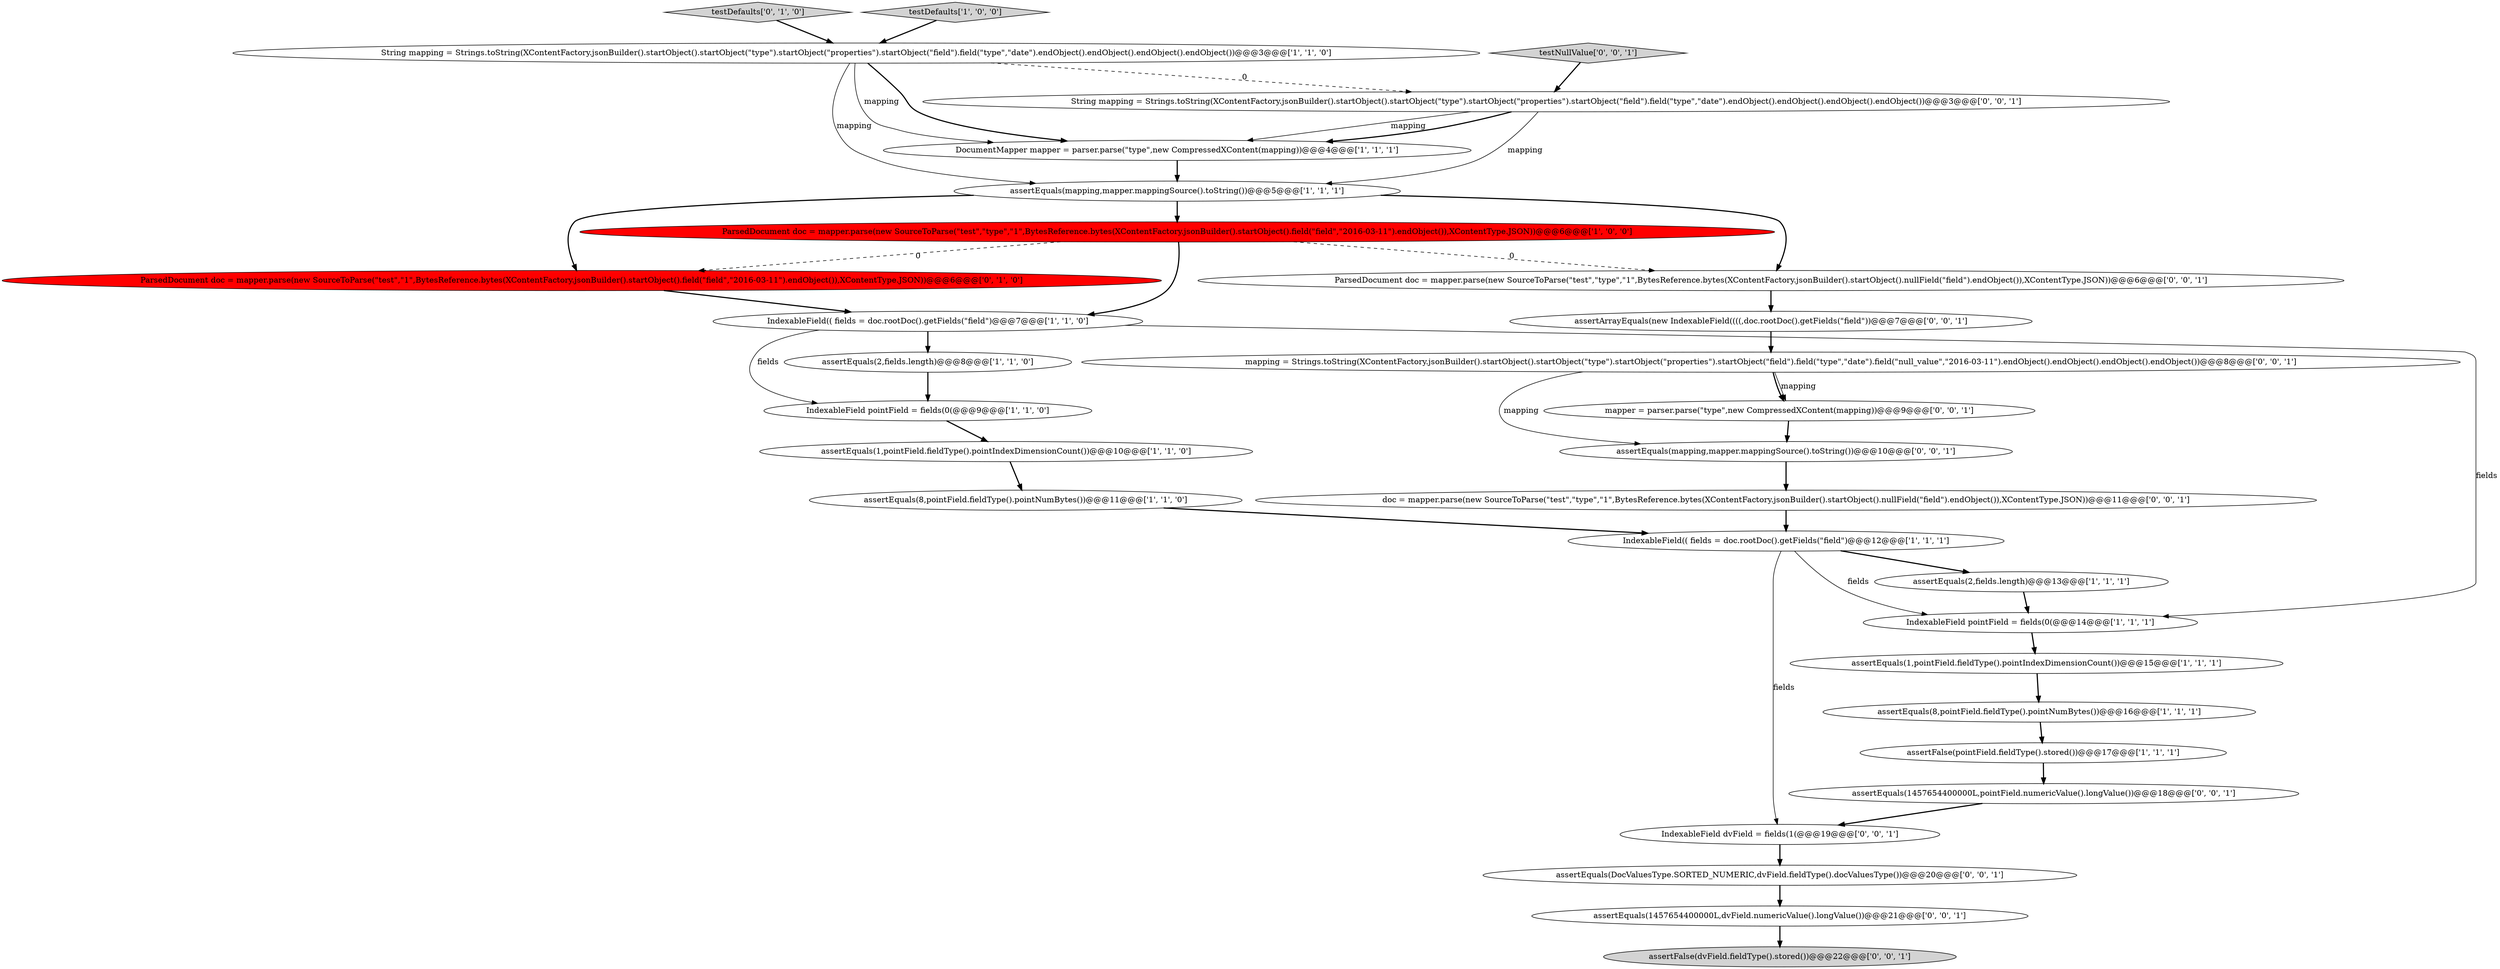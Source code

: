 digraph {
4 [style = filled, label = "IndexableField(( fields = doc.rootDoc().getFields(\"field\")@@@12@@@['1', '1', '1']", fillcolor = white, shape = ellipse image = "AAA0AAABBB1BBB"];
15 [style = filled, label = "IndexableField pointField = fields(0(@@@9@@@['1', '1', '0']", fillcolor = white, shape = ellipse image = "AAA0AAABBB1BBB"];
17 [style = filled, label = "testDefaults['0', '1', '0']", fillcolor = lightgray, shape = diamond image = "AAA0AAABBB2BBB"];
2 [style = filled, label = "assertEquals(1,pointField.fieldType().pointIndexDimensionCount())@@@10@@@['1', '1', '0']", fillcolor = white, shape = ellipse image = "AAA0AAABBB1BBB"];
6 [style = filled, label = "assertEquals(2,fields.length)@@@13@@@['1', '1', '1']", fillcolor = white, shape = ellipse image = "AAA0AAABBB1BBB"];
23 [style = filled, label = "assertEquals(mapping,mapper.mappingSource().toString())@@@10@@@['0', '0', '1']", fillcolor = white, shape = ellipse image = "AAA0AAABBB3BBB"];
1 [style = filled, label = "assertEquals(8,pointField.fieldType().pointNumBytes())@@@16@@@['1', '1', '1']", fillcolor = white, shape = ellipse image = "AAA0AAABBB1BBB"];
0 [style = filled, label = "String mapping = Strings.toString(XContentFactory.jsonBuilder().startObject().startObject(\"type\").startObject(\"properties\").startObject(\"field\").field(\"type\",\"date\").endObject().endObject().endObject().endObject())@@@3@@@['1', '1', '0']", fillcolor = white, shape = ellipse image = "AAA0AAABBB1BBB"];
3 [style = filled, label = "assertEquals(mapping,mapper.mappingSource().toString())@@@5@@@['1', '1', '1']", fillcolor = white, shape = ellipse image = "AAA0AAABBB1BBB"];
20 [style = filled, label = "assertEquals(1457654400000L,pointField.numericValue().longValue())@@@18@@@['0', '0', '1']", fillcolor = white, shape = ellipse image = "AAA0AAABBB3BBB"];
12 [style = filled, label = "DocumentMapper mapper = parser.parse(\"type\",new CompressedXContent(mapping))@@@4@@@['1', '1', '1']", fillcolor = white, shape = ellipse image = "AAA0AAABBB1BBB"];
29 [style = filled, label = "assertFalse(dvField.fieldType().stored())@@@22@@@['0', '0', '1']", fillcolor = lightgray, shape = ellipse image = "AAA0AAABBB3BBB"];
9 [style = filled, label = "testDefaults['1', '0', '0']", fillcolor = lightgray, shape = diamond image = "AAA0AAABBB1BBB"];
27 [style = filled, label = "testNullValue['0', '0', '1']", fillcolor = lightgray, shape = diamond image = "AAA0AAABBB3BBB"];
16 [style = filled, label = "ParsedDocument doc = mapper.parse(new SourceToParse(\"test\",\"1\",BytesReference.bytes(XContentFactory.jsonBuilder().startObject().field(\"field\",\"2016-03-11\").endObject()),XContentType.JSON))@@@6@@@['0', '1', '0']", fillcolor = red, shape = ellipse image = "AAA1AAABBB2BBB"];
11 [style = filled, label = "assertEquals(8,pointField.fieldType().pointNumBytes())@@@11@@@['1', '1', '0']", fillcolor = white, shape = ellipse image = "AAA0AAABBB1BBB"];
13 [style = filled, label = "IndexableField(( fields = doc.rootDoc().getFields(\"field\")@@@7@@@['1', '1', '0']", fillcolor = white, shape = ellipse image = "AAA0AAABBB1BBB"];
18 [style = filled, label = "assertArrayEquals(new IndexableField((((,doc.rootDoc().getFields(\"field\"))@@@7@@@['0', '0', '1']", fillcolor = white, shape = ellipse image = "AAA0AAABBB3BBB"];
22 [style = filled, label = "doc = mapper.parse(new SourceToParse(\"test\",\"type\",\"1\",BytesReference.bytes(XContentFactory.jsonBuilder().startObject().nullField(\"field\").endObject()),XContentType.JSON))@@@11@@@['0', '0', '1']", fillcolor = white, shape = ellipse image = "AAA0AAABBB3BBB"];
24 [style = filled, label = "assertEquals(DocValuesType.SORTED_NUMERIC,dvField.fieldType().docValuesType())@@@20@@@['0', '0', '1']", fillcolor = white, shape = ellipse image = "AAA0AAABBB3BBB"];
8 [style = filled, label = "assertEquals(2,fields.length)@@@8@@@['1', '1', '0']", fillcolor = white, shape = ellipse image = "AAA0AAABBB1BBB"];
21 [style = filled, label = "String mapping = Strings.toString(XContentFactory.jsonBuilder().startObject().startObject(\"type\").startObject(\"properties\").startObject(\"field\").field(\"type\",\"date\").endObject().endObject().endObject().endObject())@@@3@@@['0', '0', '1']", fillcolor = white, shape = ellipse image = "AAA0AAABBB3BBB"];
14 [style = filled, label = "ParsedDocument doc = mapper.parse(new SourceToParse(\"test\",\"type\",\"1\",BytesReference.bytes(XContentFactory.jsonBuilder().startObject().field(\"field\",\"2016-03-11\").endObject()),XContentType.JSON))@@@6@@@['1', '0', '0']", fillcolor = red, shape = ellipse image = "AAA1AAABBB1BBB"];
26 [style = filled, label = "IndexableField dvField = fields(1(@@@19@@@['0', '0', '1']", fillcolor = white, shape = ellipse image = "AAA0AAABBB3BBB"];
10 [style = filled, label = "assertEquals(1,pointField.fieldType().pointIndexDimensionCount())@@@15@@@['1', '1', '1']", fillcolor = white, shape = ellipse image = "AAA0AAABBB1BBB"];
28 [style = filled, label = "assertEquals(1457654400000L,dvField.numericValue().longValue())@@@21@@@['0', '0', '1']", fillcolor = white, shape = ellipse image = "AAA0AAABBB3BBB"];
19 [style = filled, label = "mapping = Strings.toString(XContentFactory.jsonBuilder().startObject().startObject(\"type\").startObject(\"properties\").startObject(\"field\").field(\"type\",\"date\").field(\"null_value\",\"2016-03-11\").endObject().endObject().endObject().endObject())@@@8@@@['0', '0', '1']", fillcolor = white, shape = ellipse image = "AAA0AAABBB3BBB"];
5 [style = filled, label = "assertFalse(pointField.fieldType().stored())@@@17@@@['1', '1', '1']", fillcolor = white, shape = ellipse image = "AAA0AAABBB1BBB"];
30 [style = filled, label = "ParsedDocument doc = mapper.parse(new SourceToParse(\"test\",\"type\",\"1\",BytesReference.bytes(XContentFactory.jsonBuilder().startObject().nullField(\"field\").endObject()),XContentType.JSON))@@@6@@@['0', '0', '1']", fillcolor = white, shape = ellipse image = "AAA0AAABBB3BBB"];
25 [style = filled, label = "mapper = parser.parse(\"type\",new CompressedXContent(mapping))@@@9@@@['0', '0', '1']", fillcolor = white, shape = ellipse image = "AAA0AAABBB3BBB"];
7 [style = filled, label = "IndexableField pointField = fields(0(@@@14@@@['1', '1', '1']", fillcolor = white, shape = ellipse image = "AAA0AAABBB1BBB"];
1->5 [style = bold, label=""];
28->29 [style = bold, label=""];
24->28 [style = bold, label=""];
21->12 [style = solid, label="mapping"];
15->2 [style = bold, label=""];
16->13 [style = bold, label=""];
13->15 [style = solid, label="fields"];
0->12 [style = solid, label="mapping"];
8->15 [style = bold, label=""];
9->0 [style = bold, label=""];
5->20 [style = bold, label=""];
4->6 [style = bold, label=""];
7->10 [style = bold, label=""];
25->23 [style = bold, label=""];
20->26 [style = bold, label=""];
0->12 [style = bold, label=""];
3->14 [style = bold, label=""];
11->4 [style = bold, label=""];
18->19 [style = bold, label=""];
3->16 [style = bold, label=""];
26->24 [style = bold, label=""];
4->26 [style = solid, label="fields"];
30->18 [style = bold, label=""];
19->25 [style = bold, label=""];
0->3 [style = solid, label="mapping"];
22->4 [style = bold, label=""];
21->12 [style = bold, label=""];
17->0 [style = bold, label=""];
23->22 [style = bold, label=""];
0->21 [style = dashed, label="0"];
14->30 [style = dashed, label="0"];
19->23 [style = solid, label="mapping"];
19->25 [style = solid, label="mapping"];
12->3 [style = bold, label=""];
14->16 [style = dashed, label="0"];
14->13 [style = bold, label=""];
13->8 [style = bold, label=""];
6->7 [style = bold, label=""];
10->1 [style = bold, label=""];
3->30 [style = bold, label=""];
27->21 [style = bold, label=""];
4->7 [style = solid, label="fields"];
2->11 [style = bold, label=""];
13->7 [style = solid, label="fields"];
21->3 [style = solid, label="mapping"];
}
